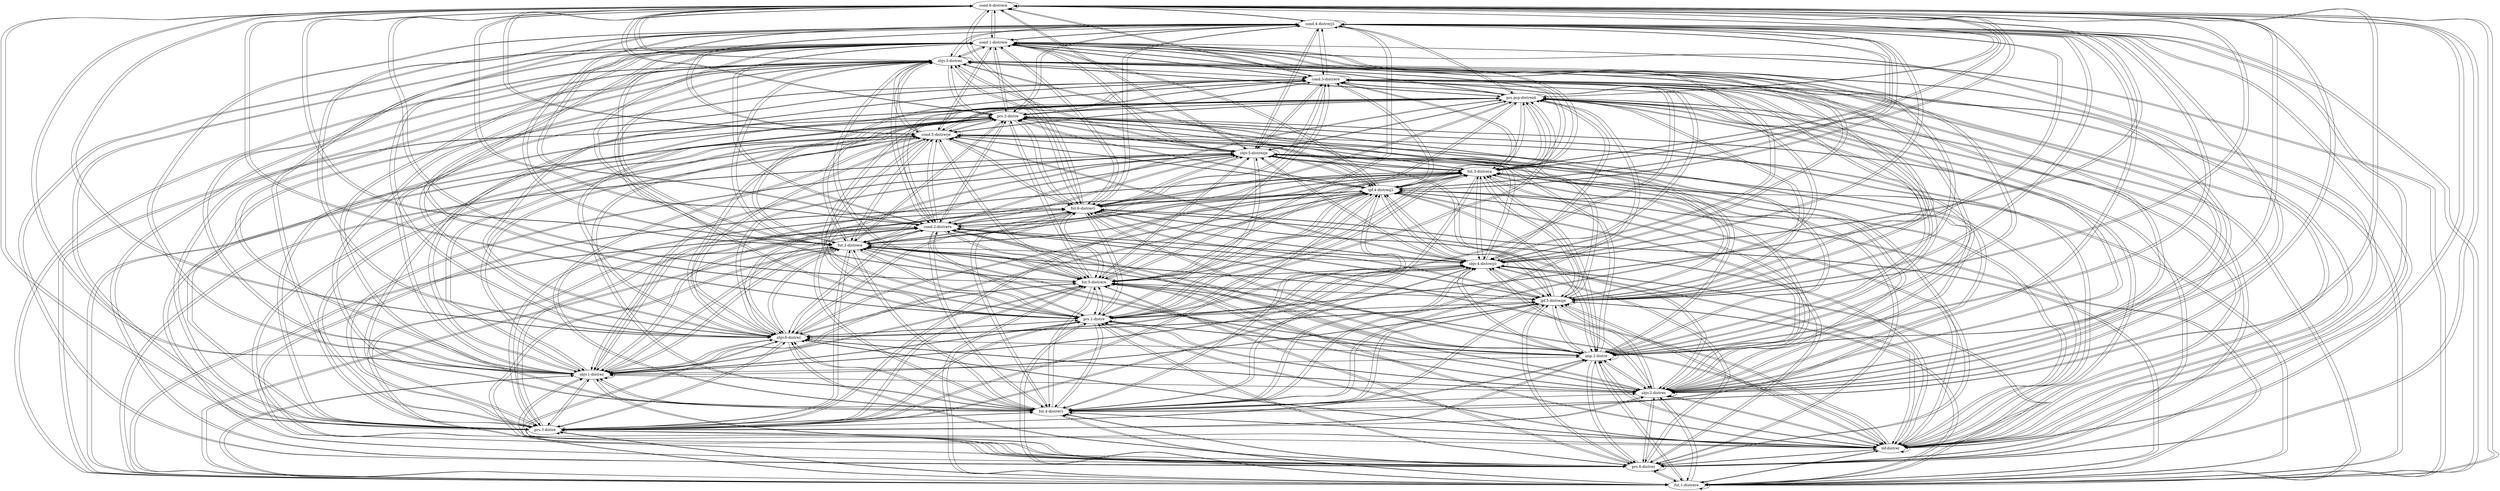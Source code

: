 digraph  {
	node [label="\N"];
	"cond.6-distrErE"	 [cell="cond.6",
		label="cond.6-distrere",
		tense=cond,
		weight=1.0];
	"cond.6-distrErE" -> "cond.6-distrErE"	 [weight=1.0];
	"cond.4-distrErjô"	 [cell="cond.4",
		label="cond.4-distrerjɔ̃",
		tense=cond,
		weight=1.0];
	"cond.6-distrErE" -> "cond.4-distrErjô"	 [weight=1.0];
	"fut.1-distrErE"	 [cell="fut.1",
		label="fut.1-distrere",
		tense=fut,
		weight=1.0];
	"cond.6-distrErE" -> "fut.1-distrErE"	 [weight=1.0];
	"prs.6-distrEz"	 [cell="prs.6",
		label="prs.6-distrez",
		tense=prs,
		weight=1.0];
	"cond.6-distrErE" -> "prs.6-distrEz"	 [weight=0.33];
	"inf-distrEr"	 [cell=inf,
		label="inf-distrer",
		tense=inf,
		weight=1.0];
	"cond.6-distrErE" -> "inf-distrEr"	 [weight=0.67];
	"prs.3-distrE"	 [cell="prs.3",
		label="prs.3-distre",
		tense=prs,
		weight=1.0];
	"cond.6-distrErE" -> "prs.3-distrE"	 [weight=1.0];
	"fut.4-distrErô"	 [cell="fut.4",
		label="fut.4-distrerɔ̃",
		tense=fut,
		weight=1.0];
	"cond.6-distrErE" -> "fut.4-distrErô"	 [weight=1.0];
	"sbjv.2-distrEz"	 [cell="sbjv.2",
		label="sbjv.2-distrez",
		tense=sbjv,
		weight=1.0];
	"cond.6-distrErE" -> "sbjv.2-distrEz"	 [weight=0.33];
	"sbjv.1-distrEz"	 [cell="sbjv.1",
		label="sbjv.1-distrez",
		tense=sbjv,
		weight=1.0];
	"cond.6-distrErE" -> "sbjv.1-distrEz"	 [weight=0.33];
	"imp.2-distrE"	 [cell="imp.2",
		label="imp.2-distre",
		tense=imp,
		weight=1.0];
	"cond.6-distrErE" -> "imp.2-distrE"	 [weight=1.0];
	"sbjv.6-distrEz"	 [cell="sbjv.6",
		label="sbjv.6-distrez",
		tense=sbjv,
		weight=1.0];
	"cond.6-distrErE" -> "sbjv.6-distrEz"	 [weight=0.33];
	"prs.1-distrE"	 [cell="prs.1",
		label="prs.1-distre",
		tense=prs,
		weight=1.0];
	"cond.6-distrErE" -> "prs.1-distrE"	 [weight=1.0];
	"ipf.5-distrEzjE"	 [cell="ipf.5",
		label="ipf.5-distrezje",
		tense=ipf,
		weight=1.0];
	"cond.6-distrErE" -> "ipf.5-distrEzjE"	 [weight=0.05];
	"fut.5-distrErE"	 [cell="fut.5",
		label="fut.5-distrere",
		tense=fut,
		weight=1.0];
	"cond.6-distrErE" -> "fut.5-distrErE"	 [weight=1.0];
	"sbjv.4-distrEzjô"	 [cell="sbjv.4",
		label="sbjv.4-distrezjɔ̃",
		tense=sbjv,
		weight=1.0];
	"cond.6-distrErE" -> "sbjv.4-distrEzjô"	 [weight=0.2];
	"fut.2-distrEra"	 [cell="fut.2",
		label="fut.2-distrera",
		tense=fut,
		weight=1.0];
	"cond.6-distrErE" -> "fut.2-distrEra"	 [weight=1.0];
	"cond.2-distrErE"	 [cell="cond.2",
		label="cond.2-distrere",
		tense=cond,
		weight=1.0];
	"cond.6-distrErE" -> "cond.2-distrErE"	 [weight=1.0];
	"fut.6-distrErô"	 [cell="fut.6",
		label="fut.6-distrerɔ̃",
		tense=fut,
		weight=1.0];
	"cond.6-distrErE" -> "fut.6-distrErô"	 [weight=1.0];
	"ipf.4-distrEzjô"	 [cell="ipf.4",
		label="ipf.4-distrezjɔ̃",
		tense=ipf,
		weight=1.0];
	"cond.6-distrErE" -> "ipf.4-distrEzjô"	 [weight=0.05];
	"fut.3-distrEra"	 [cell="fut.3",
		label="fut.3-distrera",
		tense=fut,
		weight=1.0];
	"cond.6-distrErE" -> "fut.3-distrEra"	 [weight=1.0];
	"sbjv.5-distrEzjE"	 [cell="sbjv.5",
		label="sbjv.5-distrezje",
		tense=sbjv,
		weight=1.0];
	"cond.6-distrErE" -> "sbjv.5-distrEzjE"	 [weight=0.2];
	"cond.5-distrErjE"	 [cell="cond.5",
		label="cond.5-distrerje",
		tense=cond,
		weight=1.0];
	"cond.6-distrErE" -> "cond.5-distrErjE"	 [weight=1.0];
	"prs.2-distrE"	 [cell="prs.2",
		label="prs.2-distre",
		tense=prs,
		weight=1.0];
	"cond.6-distrErE" -> "prs.2-distrE"	 [weight=1.0];
	"prs.pcp-distrEzâ"	 [cell="prs.pcp",
		label="prs.pcp-distrezɑ̃",
		tense="prs.pcp",
		weight=1.0];
	"cond.6-distrErE" -> "prs.pcp-distrEzâ"	 [weight=0.18];
	"cond.3-distrErE"	 [cell="cond.3",
		label="cond.3-distrere",
		tense=cond,
		weight=1.0];
	"cond.6-distrErE" -> "cond.3-distrErE"	 [weight=1.0];
	"sbjv.3-distrEz"	 [cell="sbjv.3",
		label="sbjv.3-distrez",
		tense=sbjv,
		weight=1.0];
	"cond.6-distrErE" -> "sbjv.3-distrEz"	 [weight=0.33];
	"cond.1-distrErE"	 [cell="cond.1",
		label="cond.1-distrere",
		tense=cond,
		weight=1.0];
	"cond.6-distrErE" -> "cond.1-distrErE"	 [weight=1.0];
	"cond.4-distrErjô" -> "cond.6-distrErE"	 [weight=1.0];
	"cond.4-distrErjô" -> "cond.4-distrErjô"	 [weight=1.0];
	"cond.4-distrErjô" -> "fut.1-distrErE"	 [weight=1.0];
	"cond.4-distrErjô" -> "prs.6-distrEz"	 [weight=0.33];
	"cond.4-distrErjô" -> "inf-distrEr"	 [weight=0.67];
	"cond.4-distrErjô" -> "prs.3-distrE"	 [weight=1.0];
	"cond.4-distrErjô" -> "fut.4-distrErô"	 [weight=1.0];
	"cond.4-distrErjô" -> "sbjv.2-distrEz"	 [weight=0.33];
	"cond.4-distrErjô" -> "sbjv.1-distrEz"	 [weight=0.33];
	"cond.4-distrErjô" -> "imp.2-distrE"	 [weight=1.0];
	"cond.4-distrErjô" -> "sbjv.6-distrEz"	 [weight=0.33];
	"cond.4-distrErjô" -> "prs.1-distrE"	 [weight=1.0];
	"cond.4-distrErjô" -> "ipf.5-distrEzjE"	 [weight=0.05];
	"cond.4-distrErjô" -> "fut.5-distrErE"	 [weight=1.0];
	"cond.4-distrErjô" -> "sbjv.4-distrEzjô"	 [weight=0.2];
	"cond.4-distrErjô" -> "fut.2-distrEra"	 [weight=1.0];
	"cond.4-distrErjô" -> "cond.2-distrErE"	 [weight=1.0];
	"cond.4-distrErjô" -> "fut.6-distrErô"	 [weight=1.0];
	"cond.4-distrErjô" -> "ipf.4-distrEzjô"	 [weight=0.05];
	"cond.4-distrErjô" -> "fut.3-distrEra"	 [weight=1.0];
	"cond.4-distrErjô" -> "sbjv.5-distrEzjE"	 [weight=0.2];
	"cond.4-distrErjô" -> "cond.5-distrErjE"	 [weight=1.0];
	"cond.4-distrErjô" -> "prs.2-distrE"	 [weight=1.0];
	"cond.4-distrErjô" -> "prs.pcp-distrEzâ"	 [weight=0.18];
	"cond.4-distrErjô" -> "cond.3-distrErE"	 [weight=1.0];
	"cond.4-distrErjô" -> "sbjv.3-distrEz"	 [weight=0.33];
	"cond.4-distrErjô" -> "cond.1-distrErE"	 [weight=1.0];
	"fut.1-distrErE" -> "cond.6-distrErE"	 [weight=1.0];
	"fut.1-distrErE" -> "cond.4-distrErjô"	 [weight=1.0];
	"fut.1-distrErE" -> "fut.1-distrErE"	 [weight=1.0];
	"fut.1-distrErE" -> "prs.6-distrEz"	 [weight=0.33];
	"fut.1-distrErE" -> "inf-distrEr"	 [weight=0.67];
	"fut.1-distrErE" -> "prs.3-distrE"	 [weight=1.0];
	"fut.1-distrErE" -> "fut.4-distrErô"	 [weight=1.0];
	"fut.1-distrErE" -> "sbjv.2-distrEz"	 [weight=0.33];
	"fut.1-distrErE" -> "sbjv.1-distrEz"	 [weight=0.33];
	"fut.1-distrErE" -> "imp.2-distrE"	 [weight=1.0];
	"fut.1-distrErE" -> "sbjv.6-distrEz"	 [weight=0.33];
	"fut.1-distrErE" -> "prs.1-distrE"	 [weight=1.0];
	"fut.1-distrErE" -> "ipf.5-distrEzjE"	 [weight=0.05];
	"fut.1-distrErE" -> "fut.5-distrErE"	 [weight=1.0];
	"fut.1-distrErE" -> "sbjv.4-distrEzjô"	 [weight=0.17];
	"fut.1-distrErE" -> "fut.2-distrEra"	 [weight=1.0];
	"fut.1-distrErE" -> "cond.2-distrErE"	 [weight=1.0];
	"fut.1-distrErE" -> "fut.6-distrErô"	 [weight=1.0];
	"fut.1-distrErE" -> "ipf.4-distrEzjô"	 [weight=0.05];
	"fut.1-distrErE" -> "fut.3-distrEra"	 [weight=1.0];
	"fut.1-distrErE" -> "sbjv.5-distrEzjE"	 [weight=0.17];
	"fut.1-distrErE" -> "cond.5-distrErjE"	 [weight=1.0];
	"fut.1-distrErE" -> "prs.2-distrE"	 [weight=1.0];
	"fut.1-distrErE" -> "prs.pcp-distrEzâ"	 [weight=0.18];
	"fut.1-distrErE" -> "cond.3-distrErE"	 [weight=1.0];
	"fut.1-distrErE" -> "sbjv.3-distrEz"	 [weight=0.33];
	"fut.1-distrErE" -> "cond.1-distrErE"	 [weight=1.0];
	"prs.6-distrEz" -> "cond.6-distrErE"	 [weight=0.16];
	"prs.6-distrEz" -> "cond.4-distrErjô"	 [weight=0.16];
	"prs.6-distrEz" -> "fut.1-distrErE"	 [weight=0.16];
	"prs.6-distrEz" -> "prs.6-distrEz"	 [weight=1.0];
	"prs.6-distrEz" -> "inf-distrEr"	 [weight=0.16];
	"prs.6-distrEz" -> "prs.3-distrE"	 [weight=0.1];
	"prs.6-distrEz" -> "fut.4-distrErô"	 [weight=0.16];
	"prs.6-distrEz" -> "sbjv.2-distrEz"	 [weight=1.0];
	"prs.6-distrEz" -> "sbjv.1-distrEz"	 [weight=1.0];
	"prs.6-distrEz" -> "imp.2-distrE"	 [weight=0.1];
	"prs.6-distrEz" -> "sbjv.6-distrEz"	 [weight=1.0];
	"prs.6-distrEz" -> "prs.1-distrE"	 [weight=0.1];
	"prs.6-distrEz" -> "ipf.5-distrEzjE"	 [weight=1.0];
	"prs.6-distrEz" -> "fut.5-distrErE"	 [weight=0.16];
	"prs.6-distrEz" -> "sbjv.4-distrEzjô"	 [weight=1.0];
	"prs.6-distrEz" -> "fut.2-distrEra"	 [weight=0.16];
	"prs.6-distrEz" -> "cond.2-distrErE"	 [weight=0.16];
	"prs.6-distrEz" -> "fut.6-distrErô"	 [weight=0.16];
	"prs.6-distrEz" -> "ipf.4-distrEzjô"	 [weight=1.0];
	"prs.6-distrEz" -> "fut.3-distrEra"	 [weight=0.16];
	"prs.6-distrEz" -> "sbjv.5-distrEzjE"	 [weight=1.0];
	"prs.6-distrEz" -> "cond.5-distrErjE"	 [weight=0.16];
	"prs.6-distrEz" -> "prs.2-distrE"	 [weight=0.1];
	"prs.6-distrEz" -> "prs.pcp-distrEzâ"	 [weight=1.0];
	"prs.6-distrEz" -> "cond.3-distrErE"	 [weight=0.16];
	"prs.6-distrEz" -> "sbjv.3-distrEz"	 [weight=1.0];
	"prs.6-distrEz" -> "cond.1-distrErE"	 [weight=0.16];
	"inf-distrEr" -> "cond.6-distrErE"	 [weight=1.0];
	"inf-distrEr" -> "cond.4-distrErjô"	 [weight=1.0];
	"inf-distrEr" -> "fut.1-distrErE"	 [weight=1.0];
	"inf-distrEr" -> "prs.6-distrEz"	 [weight=1.0];
	"inf-distrEr" -> "inf-distrEr"	 [weight=1.0];
	"inf-distrEr" -> "prs.3-distrE"	 [weight=1.0];
	"inf-distrEr" -> "fut.4-distrErô"	 [weight=1.0];
	"inf-distrEr" -> "sbjv.2-distrEz"	 [weight=1.0];
	"inf-distrEr" -> "sbjv.1-distrEz"	 [weight=1.0];
	"inf-distrEr" -> "imp.2-distrE"	 [weight=1.0];
	"inf-distrEr" -> "sbjv.6-distrEz"	 [weight=1.0];
	"inf-distrEr" -> "prs.1-distrE"	 [weight=1.0];
	"inf-distrEr" -> "ipf.5-distrEzjE"	 [weight=1.0];
	"inf-distrEr" -> "fut.5-distrErE"	 [weight=1.0];
	"inf-distrEr" -> "sbjv.4-distrEzjô"	 [weight=1.0];
	"inf-distrEr" -> "fut.2-distrEra"	 [weight=1.0];
	"inf-distrEr" -> "cond.2-distrErE"	 [weight=1.0];
	"inf-distrEr" -> "fut.6-distrErô"	 [weight=1.0];
	"inf-distrEr" -> "ipf.4-distrEzjô"	 [weight=1.0];
	"inf-distrEr" -> "fut.3-distrEra"	 [weight=1.0];
	"inf-distrEr" -> "sbjv.5-distrEzjE"	 [weight=1.0];
	"inf-distrEr" -> "cond.5-distrErjE"	 [weight=1.0];
	"inf-distrEr" -> "prs.2-distrE"	 [weight=1.0];
	"inf-distrEr" -> "prs.pcp-distrEzâ"	 [weight=1.0];
	"inf-distrEr" -> "cond.3-distrErE"	 [weight=1.0];
	"inf-distrEr" -> "sbjv.3-distrEz"	 [weight=1.0];
	"inf-distrEr" -> "cond.1-distrErE"	 [weight=1.0];
	"prs.3-distrE" -> "cond.6-distrErE"	 [weight=0.28];
	"prs.3-distrE" -> "cond.4-distrErjô"	 [weight=0.28];
	"prs.3-distrE" -> "fut.1-distrErE"	 [weight=0.28];
	"prs.3-distrE" -> "prs.6-distrEz"	 [weight=0.0];
	"prs.3-distrE" -> "inf-distrEr"	 [weight=0.15];
	"prs.3-distrE" -> "prs.3-distrE"	 [weight=1.0];
	"prs.3-distrE" -> "fut.4-distrErô"	 [weight=0.28];
	"prs.3-distrE" -> "sbjv.2-distrEz"	 [weight=0.0];
	"prs.3-distrE" -> "sbjv.1-distrEz"	 [weight=0.0];
	"prs.3-distrE" -> "imp.2-distrE"	 [weight=1.0];
	"prs.3-distrE" -> "sbjv.6-distrEz"	 [weight=0.0];
	"prs.3-distrE" -> "prs.1-distrE"	 [weight=1.0];
	"prs.3-distrE" -> "ipf.5-distrEzjE"	 [weight=0.11];
	"prs.3-distrE" -> "fut.5-distrErE"	 [weight=0.28];
	"prs.3-distrE" -> "sbjv.4-distrEzjô"	 [weight=0.0];
	"prs.3-distrE" -> "fut.2-distrEra"	 [weight=0.28];
	"prs.3-distrE" -> "cond.2-distrErE"	 [weight=0.28];
	"prs.3-distrE" -> "fut.6-distrErô"	 [weight=0.28];
	"prs.3-distrE" -> "ipf.4-distrEzjô"	 [weight=0.11];
	"prs.3-distrE" -> "fut.3-distrEra"	 [weight=0.28];
	"prs.3-distrE" -> "sbjv.5-distrEzjE"	 [weight=0.0];
	"prs.3-distrE" -> "cond.5-distrErjE"	 [weight=0.28];
	"prs.3-distrE" -> "prs.2-distrE"	 [weight=1.0];
	"prs.3-distrE" -> "prs.pcp-distrEzâ"	 [weight=0.0];
	"prs.3-distrE" -> "cond.3-distrErE"	 [weight=0.28];
	"prs.3-distrE" -> "sbjv.3-distrEz"	 [weight=0.0];
	"prs.3-distrE" -> "cond.1-distrErE"	 [weight=0.28];
	"fut.4-distrErô" -> "cond.6-distrErE"	 [weight=1.0];
	"fut.4-distrErô" -> "cond.4-distrErjô"	 [weight=1.0];
	"fut.4-distrErô" -> "fut.1-distrErE"	 [weight=1.0];
	"fut.4-distrErô" -> "prs.6-distrEz"	 [weight=0.33];
	"fut.4-distrErô" -> "inf-distrEr"	 [weight=0.67];
	"fut.4-distrErô" -> "prs.3-distrE"	 [weight=1.0];
	"fut.4-distrErô" -> "fut.4-distrErô"	 [weight=1.0];
	"fut.4-distrErô" -> "sbjv.2-distrEz"	 [weight=0.33];
	"fut.4-distrErô" -> "sbjv.1-distrEz"	 [weight=0.33];
	"fut.4-distrErô" -> "imp.2-distrE"	 [weight=1.0];
	"fut.4-distrErô" -> "sbjv.6-distrEz"	 [weight=0.33];
	"fut.4-distrErô" -> "prs.1-distrE"	 [weight=1.0];
	"fut.4-distrErô" -> "ipf.5-distrEzjE"	 [weight=0.05];
	"fut.4-distrErô" -> "fut.5-distrErE"	 [weight=1.0];
	"fut.4-distrErô" -> "sbjv.4-distrEzjô"	 [weight=0.17];
	"fut.4-distrErô" -> "fut.2-distrEra"	 [weight=1.0];
	"fut.4-distrErô" -> "cond.2-distrErE"	 [weight=1.0];
	"fut.4-distrErô" -> "fut.6-distrErô"	 [weight=1.0];
	"fut.4-distrErô" -> "ipf.4-distrEzjô"	 [weight=0.05];
	"fut.4-distrErô" -> "fut.3-distrEra"	 [weight=1.0];
	"fut.4-distrErô" -> "sbjv.5-distrEzjE"	 [weight=0.17];
	"fut.4-distrErô" -> "cond.5-distrErjE"	 [weight=1.0];
	"fut.4-distrErô" -> "prs.2-distrE"	 [weight=1.0];
	"fut.4-distrErô" -> "prs.pcp-distrEzâ"	 [weight=0.18];
	"fut.4-distrErô" -> "cond.3-distrErE"	 [weight=1.0];
	"fut.4-distrErô" -> "sbjv.3-distrEz"	 [weight=0.33];
	"fut.4-distrErô" -> "cond.1-distrErE"	 [weight=1.0];
	"sbjv.2-distrEz" -> "cond.6-distrErE"	 [weight=0.16];
	"sbjv.2-distrEz" -> "cond.4-distrErjô"	 [weight=0.16];
	"sbjv.2-distrEz" -> "fut.1-distrErE"	 [weight=0.16];
	"sbjv.2-distrEz" -> "prs.6-distrEz"	 [weight=1.0];
	"sbjv.2-distrEz" -> "inf-distrEr"	 [weight=0.16];
	"sbjv.2-distrEz" -> "prs.3-distrE"	 [weight=0.1];
	"sbjv.2-distrEz" -> "fut.4-distrErô"	 [weight=0.16];
	"sbjv.2-distrEz" -> "sbjv.2-distrEz"	 [weight=1.0];
	"sbjv.2-distrEz" -> "sbjv.1-distrEz"	 [weight=1.0];
	"sbjv.2-distrEz" -> "imp.2-distrE"	 [weight=0.1];
	"sbjv.2-distrEz" -> "sbjv.6-distrEz"	 [weight=1.0];
	"sbjv.2-distrEz" -> "prs.1-distrE"	 [weight=0.1];
	"sbjv.2-distrEz" -> "ipf.5-distrEzjE"	 [weight=1.0];
	"sbjv.2-distrEz" -> "fut.5-distrErE"	 [weight=0.16];
	"sbjv.2-distrEz" -> "sbjv.4-distrEzjô"	 [weight=1.0];
	"sbjv.2-distrEz" -> "fut.2-distrEra"	 [weight=0.16];
	"sbjv.2-distrEz" -> "cond.2-distrErE"	 [weight=0.16];
	"sbjv.2-distrEz" -> "fut.6-distrErô"	 [weight=0.16];
	"sbjv.2-distrEz" -> "ipf.4-distrEzjô"	 [weight=1.0];
	"sbjv.2-distrEz" -> "fut.3-distrEra"	 [weight=0.16];
	"sbjv.2-distrEz" -> "sbjv.5-distrEzjE"	 [weight=1.0];
	"sbjv.2-distrEz" -> "cond.5-distrErjE"	 [weight=0.16];
	"sbjv.2-distrEz" -> "prs.2-distrE"	 [weight=0.1];
	"sbjv.2-distrEz" -> "prs.pcp-distrEzâ"	 [weight=1.0];
	"sbjv.2-distrEz" -> "cond.3-distrErE"	 [weight=0.16];
	"sbjv.2-distrEz" -> "sbjv.3-distrEz"	 [weight=1.0];
	"sbjv.2-distrEz" -> "cond.1-distrErE"	 [weight=0.16];
	"sbjv.1-distrEz" -> "cond.6-distrErE"	 [weight=0.16];
	"sbjv.1-distrEz" -> "cond.4-distrErjô"	 [weight=0.16];
	"sbjv.1-distrEz" -> "fut.1-distrErE"	 [weight=0.16];
	"sbjv.1-distrEz" -> "prs.6-distrEz"	 [weight=1.0];
	"sbjv.1-distrEz" -> "inf-distrEr"	 [weight=0.16];
	"sbjv.1-distrEz" -> "prs.3-distrE"	 [weight=0.1];
	"sbjv.1-distrEz" -> "fut.4-distrErô"	 [weight=0.16];
	"sbjv.1-distrEz" -> "sbjv.2-distrEz"	 [weight=1.0];
	"sbjv.1-distrEz" -> "sbjv.1-distrEz"	 [weight=1.0];
	"sbjv.1-distrEz" -> "imp.2-distrE"	 [weight=0.1];
	"sbjv.1-distrEz" -> "sbjv.6-distrEz"	 [weight=1.0];
	"sbjv.1-distrEz" -> "prs.1-distrE"	 [weight=0.1];
	"sbjv.1-distrEz" -> "ipf.5-distrEzjE"	 [weight=1.0];
	"sbjv.1-distrEz" -> "fut.5-distrErE"	 [weight=0.16];
	"sbjv.1-distrEz" -> "sbjv.4-distrEzjô"	 [weight=1.0];
	"sbjv.1-distrEz" -> "fut.2-distrEra"	 [weight=0.16];
	"sbjv.1-distrEz" -> "cond.2-distrErE"	 [weight=0.16];
	"sbjv.1-distrEz" -> "fut.6-distrErô"	 [weight=0.16];
	"sbjv.1-distrEz" -> "ipf.4-distrEzjô"	 [weight=1.0];
	"sbjv.1-distrEz" -> "fut.3-distrEra"	 [weight=0.16];
	"sbjv.1-distrEz" -> "sbjv.5-distrEzjE"	 [weight=1.0];
	"sbjv.1-distrEz" -> "cond.5-distrErjE"	 [weight=0.16];
	"sbjv.1-distrEz" -> "prs.2-distrE"	 [weight=0.1];
	"sbjv.1-distrEz" -> "prs.pcp-distrEzâ"	 [weight=1.0];
	"sbjv.1-distrEz" -> "cond.3-distrErE"	 [weight=0.16];
	"sbjv.1-distrEz" -> "sbjv.3-distrEz"	 [weight=1.0];
	"sbjv.1-distrEz" -> "cond.1-distrErE"	 [weight=0.16];
	"imp.2-distrE" -> "cond.6-distrErE"	 [weight=0.28];
	"imp.2-distrE" -> "cond.4-distrErjô"	 [weight=0.28];
	"imp.2-distrE" -> "fut.1-distrErE"	 [weight=0.28];
	"imp.2-distrE" -> "prs.6-distrEz"	 [weight=0.0];
	"imp.2-distrE" -> "inf-distrEr"	 [weight=0.15];
	"imp.2-distrE" -> "prs.3-distrE"	 [weight=1.0];
	"imp.2-distrE" -> "fut.4-distrErô"	 [weight=0.28];
	"imp.2-distrE" -> "sbjv.2-distrEz"	 [weight=0.0];
	"imp.2-distrE" -> "sbjv.1-distrEz"	 [weight=0.0];
	"imp.2-distrE" -> "imp.2-distrE"	 [weight=1.0];
	"imp.2-distrE" -> "sbjv.6-distrEz"	 [weight=0.0];
	"imp.2-distrE" -> "prs.1-distrE"	 [weight=1.0];
	"imp.2-distrE" -> "ipf.5-distrEzjE"	 [weight=0.0];
	"imp.2-distrE" -> "fut.5-distrErE"	 [weight=0.28];
	"imp.2-distrE" -> "sbjv.4-distrEzjô"	 [weight=0.0];
	"imp.2-distrE" -> "fut.2-distrEra"	 [weight=0.28];
	"imp.2-distrE" -> "cond.2-distrErE"	 [weight=0.28];
	"imp.2-distrE" -> "fut.6-distrErô"	 [weight=0.28];
	"imp.2-distrE" -> "ipf.4-distrEzjô"	 [weight=0.0];
	"imp.2-distrE" -> "fut.3-distrEra"	 [weight=0.28];
	"imp.2-distrE" -> "sbjv.5-distrEzjE"	 [weight=0.0];
	"imp.2-distrE" -> "cond.5-distrErjE"	 [weight=0.28];
	"imp.2-distrE" -> "prs.2-distrE"	 [weight=1.0];
	"imp.2-distrE" -> "prs.pcp-distrEzâ"	 [weight=0.0];
	"imp.2-distrE" -> "cond.3-distrErE"	 [weight=0.28];
	"imp.2-distrE" -> "sbjv.3-distrEz"	 [weight=0.0];
	"imp.2-distrE" -> "cond.1-distrErE"	 [weight=0.28];
	"sbjv.6-distrEz" -> "cond.6-distrErE"	 [weight=0.16];
	"sbjv.6-distrEz" -> "cond.4-distrErjô"	 [weight=0.16];
	"sbjv.6-distrEz" -> "fut.1-distrErE"	 [weight=0.16];
	"sbjv.6-distrEz" -> "prs.6-distrEz"	 [weight=1.0];
	"sbjv.6-distrEz" -> "inf-distrEr"	 [weight=0.16];
	"sbjv.6-distrEz" -> "prs.3-distrE"	 [weight=0.1];
	"sbjv.6-distrEz" -> "fut.4-distrErô"	 [weight=0.16];
	"sbjv.6-distrEz" -> "sbjv.2-distrEz"	 [weight=1.0];
	"sbjv.6-distrEz" -> "sbjv.1-distrEz"	 [weight=1.0];
	"sbjv.6-distrEz" -> "imp.2-distrE"	 [weight=0.1];
	"sbjv.6-distrEz" -> "sbjv.6-distrEz"	 [weight=1.0];
	"sbjv.6-distrEz" -> "prs.1-distrE"	 [weight=0.1];
	"sbjv.6-distrEz" -> "ipf.5-distrEzjE"	 [weight=1.0];
	"sbjv.6-distrEz" -> "fut.5-distrErE"	 [weight=0.16];
	"sbjv.6-distrEz" -> "sbjv.4-distrEzjô"	 [weight=1.0];
	"sbjv.6-distrEz" -> "fut.2-distrEra"	 [weight=0.16];
	"sbjv.6-distrEz" -> "cond.2-distrErE"	 [weight=0.16];
	"sbjv.6-distrEz" -> "fut.6-distrErô"	 [weight=0.16];
	"sbjv.6-distrEz" -> "ipf.4-distrEzjô"	 [weight=1.0];
	"sbjv.6-distrEz" -> "fut.3-distrEra"	 [weight=0.16];
	"sbjv.6-distrEz" -> "sbjv.5-distrEzjE"	 [weight=1.0];
	"sbjv.6-distrEz" -> "cond.5-distrErjE"	 [weight=0.16];
	"sbjv.6-distrEz" -> "prs.2-distrE"	 [weight=0.1];
	"sbjv.6-distrEz" -> "prs.pcp-distrEzâ"	 [weight=1.0];
	"sbjv.6-distrEz" -> "cond.3-distrErE"	 [weight=0.16];
	"sbjv.6-distrEz" -> "sbjv.3-distrEz"	 [weight=1.0];
	"sbjv.6-distrEz" -> "cond.1-distrErE"	 [weight=0.16];
	"prs.1-distrE" -> "cond.6-distrErE"	 [weight=0.28];
	"prs.1-distrE" -> "cond.4-distrErjô"	 [weight=0.28];
	"prs.1-distrE" -> "fut.1-distrErE"	 [weight=0.28];
	"prs.1-distrE" -> "prs.6-distrEz"	 [weight=0.0];
	"prs.1-distrE" -> "inf-distrEr"	 [weight=0.15];
	"prs.1-distrE" -> "prs.3-distrE"	 [weight=1.0];
	"prs.1-distrE" -> "fut.4-distrErô"	 [weight=0.28];
	"prs.1-distrE" -> "sbjv.2-distrEz"	 [weight=0.0];
	"prs.1-distrE" -> "sbjv.1-distrEz"	 [weight=0.0];
	"prs.1-distrE" -> "imp.2-distrE"	 [weight=1.0];
	"prs.1-distrE" -> "sbjv.6-distrEz"	 [weight=0.0];
	"prs.1-distrE" -> "prs.1-distrE"	 [weight=1.0];
	"prs.1-distrE" -> "ipf.5-distrEzjE"	 [weight=0.0];
	"prs.1-distrE" -> "fut.5-distrErE"	 [weight=0.28];
	"prs.1-distrE" -> "sbjv.4-distrEzjô"	 [weight=0.0];
	"prs.1-distrE" -> "fut.2-distrEra"	 [weight=0.28];
	"prs.1-distrE" -> "cond.2-distrErE"	 [weight=0.28];
	"prs.1-distrE" -> "fut.6-distrErô"	 [weight=0.28];
	"prs.1-distrE" -> "ipf.4-distrEzjô"	 [weight=0.0];
	"prs.1-distrE" -> "fut.3-distrEra"	 [weight=0.28];
	"prs.1-distrE" -> "sbjv.5-distrEzjE"	 [weight=0.0];
	"prs.1-distrE" -> "cond.5-distrErjE"	 [weight=0.28];
	"prs.1-distrE" -> "prs.2-distrE"	 [weight=1.0];
	"prs.1-distrE" -> "prs.pcp-distrEzâ"	 [weight=0.0];
	"prs.1-distrE" -> "cond.3-distrErE"	 [weight=0.28];
	"prs.1-distrE" -> "sbjv.3-distrEz"	 [weight=0.0];
	"prs.1-distrE" -> "cond.1-distrErE"	 [weight=0.28];
	"ipf.5-distrEzjE" -> "cond.6-distrErE"	 [weight=0.12];
	"ipf.5-distrEzjE" -> "cond.4-distrErjô"	 [weight=0.17];
	"ipf.5-distrEzjE" -> "fut.1-distrErE"	 [weight=0.12];
	"ipf.5-distrEzjE" -> "prs.6-distrEz"	 [weight=0.95];
	"ipf.5-distrEzjE" -> "inf-distrEr"	 [weight=0.16];
	"ipf.5-distrEzjE" -> "prs.3-distrE"	 [weight=0.1];
	"ipf.5-distrEzjE" -> "fut.4-distrErô"	 [weight=0.12];
	"ipf.5-distrEzjE" -> "sbjv.2-distrEz"	 [weight=0.95];
	"ipf.5-distrEzjE" -> "sbjv.1-distrEz"	 [weight=0.95];
	"ipf.5-distrEzjE" -> "imp.2-distrE"	 [weight=0.1];
	"ipf.5-distrEzjE" -> "sbjv.6-distrEz"	 [weight=0.95];
	"ipf.5-distrEzjE" -> "prs.1-distrE"	 [weight=0.1];
	"ipf.5-distrEzjE" -> "ipf.5-distrEzjE"	 [weight=1.0];
	"ipf.5-distrEzjE" -> "fut.5-distrErE"	 [weight=0.12];
	"ipf.5-distrEzjE" -> "sbjv.4-distrEzjô"	 [weight=1.0];
	"ipf.5-distrEzjE" -> "fut.2-distrEra"	 [weight=0.12];
	"ipf.5-distrEzjE" -> "cond.2-distrErE"	 [weight=0.12];
	"ipf.5-distrEzjE" -> "fut.6-distrErô"	 [weight=0.12];
	"ipf.5-distrEzjE" -> "ipf.4-distrEzjô"	 [weight=1.0];
	"ipf.5-distrEzjE" -> "fut.3-distrEra"	 [weight=0.12];
	"ipf.5-distrEzjE" -> "sbjv.5-distrEzjE"	 [weight=1.0];
	"ipf.5-distrEzjE" -> "cond.5-distrErjE"	 [weight=0.17];
	"ipf.5-distrEzjE" -> "prs.2-distrE"	 [weight=0.1];
	"ipf.5-distrEzjE" -> "prs.pcp-distrEzâ"	 [weight=0.92];
	"ipf.5-distrEzjE" -> "cond.3-distrErE"	 [weight=0.12];
	"ipf.5-distrEzjE" -> "sbjv.3-distrEz"	 [weight=0.95];
	"ipf.5-distrEzjE" -> "cond.1-distrErE"	 [weight=0.12];
	"fut.5-distrErE" -> "cond.6-distrErE"	 [weight=1.0];
	"fut.5-distrErE" -> "cond.4-distrErjô"	 [weight=1.0];
	"fut.5-distrErE" -> "fut.1-distrErE"	 [weight=1.0];
	"fut.5-distrErE" -> "prs.6-distrEz"	 [weight=0.33];
	"fut.5-distrErE" -> "inf-distrEr"	 [weight=0.67];
	"fut.5-distrErE" -> "prs.3-distrE"	 [weight=1.0];
	"fut.5-distrErE" -> "fut.4-distrErô"	 [weight=1.0];
	"fut.5-distrErE" -> "sbjv.2-distrEz"	 [weight=0.33];
	"fut.5-distrErE" -> "sbjv.1-distrEz"	 [weight=0.33];
	"fut.5-distrErE" -> "imp.2-distrE"	 [weight=1.0];
	"fut.5-distrErE" -> "sbjv.6-distrEz"	 [weight=0.33];
	"fut.5-distrErE" -> "prs.1-distrE"	 [weight=1.0];
	"fut.5-distrErE" -> "ipf.5-distrEzjE"	 [weight=0.05];
	"fut.5-distrErE" -> "fut.5-distrErE"	 [weight=1.0];
	"fut.5-distrErE" -> "sbjv.4-distrEzjô"	 [weight=0.17];
	"fut.5-distrErE" -> "fut.2-distrEra"	 [weight=1.0];
	"fut.5-distrErE" -> "cond.2-distrErE"	 [weight=1.0];
	"fut.5-distrErE" -> "fut.6-distrErô"	 [weight=1.0];
	"fut.5-distrErE" -> "ipf.4-distrEzjô"	 [weight=0.05];
	"fut.5-distrErE" -> "fut.3-distrEra"	 [weight=1.0];
	"fut.5-distrErE" -> "sbjv.5-distrEzjE"	 [weight=0.17];
	"fut.5-distrErE" -> "cond.5-distrErjE"	 [weight=1.0];
	"fut.5-distrErE" -> "prs.2-distrE"	 [weight=1.0];
	"fut.5-distrErE" -> "prs.pcp-distrEzâ"	 [weight=0.18];
	"fut.5-distrErE" -> "cond.3-distrErE"	 [weight=1.0];
	"fut.5-distrErE" -> "sbjv.3-distrEz"	 [weight=0.33];
	"fut.5-distrErE" -> "cond.1-distrErE"	 [weight=1.0];
	"sbjv.4-distrEzjô" -> "cond.6-distrErE"	 [weight=0.11];
	"sbjv.4-distrEzjô" -> "cond.4-distrErjô"	 [weight=0.16];
	"sbjv.4-distrEzjô" -> "fut.1-distrErE"	 [weight=0.11];
	"sbjv.4-distrEzjô" -> "prs.6-distrEz"	 [weight=0.95];
	"sbjv.4-distrEzjô" -> "inf-distrEr"	 [weight=0.2];
	"sbjv.4-distrEzjô" -> "prs.3-distrE"	 [weight=0.1];
	"sbjv.4-distrEzjô" -> "fut.4-distrErô"	 [weight=0.11];
	"sbjv.4-distrEzjô" -> "sbjv.2-distrEz"	 [weight=0.95];
	"sbjv.4-distrEzjô" -> "sbjv.1-distrEz"	 [weight=0.95];
	"sbjv.4-distrEzjô" -> "imp.2-distrE"	 [weight=0.1];
	"sbjv.4-distrEzjô" -> "sbjv.6-distrEz"	 [weight=0.95];
	"sbjv.4-distrEzjô" -> "prs.1-distrE"	 [weight=0.1];
	"sbjv.4-distrEzjô" -> "ipf.5-distrEzjE"	 [weight=1.0];
	"sbjv.4-distrEzjô" -> "fut.5-distrErE"	 [weight=0.11];
	"sbjv.4-distrEzjô" -> "sbjv.4-distrEzjô"	 [weight=1.0];
	"sbjv.4-distrEzjô" -> "fut.2-distrEra"	 [weight=0.11];
	"sbjv.4-distrEzjô" -> "cond.2-distrErE"	 [weight=0.11];
	"sbjv.4-distrEzjô" -> "fut.6-distrErô"	 [weight=0.11];
	"sbjv.4-distrEzjô" -> "ipf.4-distrEzjô"	 [weight=1.0];
	"sbjv.4-distrEzjô" -> "fut.3-distrEra"	 [weight=0.11];
	"sbjv.4-distrEzjô" -> "sbjv.5-distrEzjE"	 [weight=1.0];
	"sbjv.4-distrEzjô" -> "cond.5-distrErjE"	 [weight=0.16];
	"sbjv.4-distrEzjô" -> "prs.2-distrE"	 [weight=0.1];
	"sbjv.4-distrEzjô" -> "prs.pcp-distrEzâ"	 [weight=0.92];
	"sbjv.4-distrEzjô" -> "cond.3-distrErE"	 [weight=0.11];
	"sbjv.4-distrEzjô" -> "sbjv.3-distrEz"	 [weight=0.95];
	"sbjv.4-distrEzjô" -> "cond.1-distrErE"	 [weight=0.11];
	"fut.2-distrEra" -> "cond.6-distrErE"	 [weight=1.0];
	"fut.2-distrEra" -> "cond.4-distrErjô"	 [weight=1.0];
	"fut.2-distrEra" -> "fut.1-distrErE"	 [weight=1.0];
	"fut.2-distrEra" -> "prs.6-distrEz"	 [weight=0.33];
	"fut.2-distrEra" -> "inf-distrEr"	 [weight=0.67];
	"fut.2-distrEra" -> "prs.3-distrE"	 [weight=1.0];
	"fut.2-distrEra" -> "fut.4-distrErô"	 [weight=1.0];
	"fut.2-distrEra" -> "sbjv.2-distrEz"	 [weight=0.33];
	"fut.2-distrEra" -> "sbjv.1-distrEz"	 [weight=0.33];
	"fut.2-distrEra" -> "imp.2-distrE"	 [weight=1.0];
	"fut.2-distrEra" -> "sbjv.6-distrEz"	 [weight=0.33];
	"fut.2-distrEra" -> "prs.1-distrE"	 [weight=1.0];
	"fut.2-distrEra" -> "ipf.5-distrEzjE"	 [weight=0.05];
	"fut.2-distrEra" -> "fut.5-distrErE"	 [weight=1.0];
	"fut.2-distrEra" -> "sbjv.4-distrEzjô"	 [weight=0.17];
	"fut.2-distrEra" -> "fut.2-distrEra"	 [weight=1.0];
	"fut.2-distrEra" -> "cond.2-distrErE"	 [weight=1.0];
	"fut.2-distrEra" -> "fut.6-distrErô"	 [weight=1.0];
	"fut.2-distrEra" -> "ipf.4-distrEzjô"	 [weight=0.05];
	"fut.2-distrEra" -> "fut.3-distrEra"	 [weight=1.0];
	"fut.2-distrEra" -> "sbjv.5-distrEzjE"	 [weight=0.17];
	"fut.2-distrEra" -> "cond.5-distrErjE"	 [weight=1.0];
	"fut.2-distrEra" -> "prs.2-distrE"	 [weight=1.0];
	"fut.2-distrEra" -> "prs.pcp-distrEzâ"	 [weight=0.18];
	"fut.2-distrEra" -> "cond.3-distrErE"	 [weight=1.0];
	"fut.2-distrEra" -> "sbjv.3-distrEz"	 [weight=0.33];
	"fut.2-distrEra" -> "cond.1-distrErE"	 [weight=1.0];
	"cond.2-distrErE" -> "cond.6-distrErE"	 [weight=1.0];
	"cond.2-distrErE" -> "cond.4-distrErjô"	 [weight=1.0];
	"cond.2-distrErE" -> "fut.1-distrErE"	 [weight=1.0];
	"cond.2-distrErE" -> "prs.6-distrEz"	 [weight=0.33];
	"cond.2-distrErE" -> "inf-distrEr"	 [weight=0.67];
	"cond.2-distrErE" -> "prs.3-distrE"	 [weight=1.0];
	"cond.2-distrErE" -> "fut.4-distrErô"	 [weight=1.0];
	"cond.2-distrErE" -> "sbjv.2-distrEz"	 [weight=0.33];
	"cond.2-distrErE" -> "sbjv.1-distrEz"	 [weight=0.33];
	"cond.2-distrErE" -> "imp.2-distrE"	 [weight=1.0];
	"cond.2-distrErE" -> "sbjv.6-distrEz"	 [weight=0.33];
	"cond.2-distrErE" -> "prs.1-distrE"	 [weight=1.0];
	"cond.2-distrErE" -> "ipf.5-distrEzjE"	 [weight=0.05];
	"cond.2-distrErE" -> "fut.5-distrErE"	 [weight=1.0];
	"cond.2-distrErE" -> "sbjv.4-distrEzjô"	 [weight=0.2];
	"cond.2-distrErE" -> "fut.2-distrEra"	 [weight=1.0];
	"cond.2-distrErE" -> "cond.2-distrErE"	 [weight=1.0];
	"cond.2-distrErE" -> "fut.6-distrErô"	 [weight=1.0];
	"cond.2-distrErE" -> "ipf.4-distrEzjô"	 [weight=0.05];
	"cond.2-distrErE" -> "fut.3-distrEra"	 [weight=1.0];
	"cond.2-distrErE" -> "sbjv.5-distrEzjE"	 [weight=0.2];
	"cond.2-distrErE" -> "cond.5-distrErjE"	 [weight=1.0];
	"cond.2-distrErE" -> "prs.2-distrE"	 [weight=1.0];
	"cond.2-distrErE" -> "prs.pcp-distrEzâ"	 [weight=0.18];
	"cond.2-distrErE" -> "cond.3-distrErE"	 [weight=1.0];
	"cond.2-distrErE" -> "sbjv.3-distrEz"	 [weight=0.33];
	"cond.2-distrErE" -> "cond.1-distrErE"	 [weight=1.0];
	"fut.6-distrErô" -> "cond.6-distrErE"	 [weight=1.0];
	"fut.6-distrErô" -> "cond.4-distrErjô"	 [weight=1.0];
	"fut.6-distrErô" -> "fut.1-distrErE"	 [weight=1.0];
	"fut.6-distrErô" -> "prs.6-distrEz"	 [weight=0.33];
	"fut.6-distrErô" -> "inf-distrEr"	 [weight=0.67];
	"fut.6-distrErô" -> "prs.3-distrE"	 [weight=1.0];
	"fut.6-distrErô" -> "fut.4-distrErô"	 [weight=1.0];
	"fut.6-distrErô" -> "sbjv.2-distrEz"	 [weight=0.33];
	"fut.6-distrErô" -> "sbjv.1-distrEz"	 [weight=0.33];
	"fut.6-distrErô" -> "imp.2-distrE"	 [weight=1.0];
	"fut.6-distrErô" -> "sbjv.6-distrEz"	 [weight=0.33];
	"fut.6-distrErô" -> "prs.1-distrE"	 [weight=1.0];
	"fut.6-distrErô" -> "ipf.5-distrEzjE"	 [weight=0.05];
	"fut.6-distrErô" -> "fut.5-distrErE"	 [weight=1.0];
	"fut.6-distrErô" -> "sbjv.4-distrEzjô"	 [weight=0.17];
	"fut.6-distrErô" -> "fut.2-distrEra"	 [weight=1.0];
	"fut.6-distrErô" -> "cond.2-distrErE"	 [weight=1.0];
	"fut.6-distrErô" -> "fut.6-distrErô"	 [weight=1.0];
	"fut.6-distrErô" -> "ipf.4-distrEzjô"	 [weight=0.05];
	"fut.6-distrErô" -> "fut.3-distrEra"	 [weight=1.0];
	"fut.6-distrErô" -> "sbjv.5-distrEzjE"	 [weight=0.17];
	"fut.6-distrErô" -> "cond.5-distrErjE"	 [weight=1.0];
	"fut.6-distrErô" -> "prs.2-distrE"	 [weight=1.0];
	"fut.6-distrErô" -> "prs.pcp-distrEzâ"	 [weight=0.18];
	"fut.6-distrErô" -> "cond.3-distrErE"	 [weight=1.0];
	"fut.6-distrErô" -> "sbjv.3-distrEz"	 [weight=0.33];
	"fut.6-distrErô" -> "cond.1-distrErE"	 [weight=1.0];
	"ipf.4-distrEzjô" -> "cond.6-distrErE"	 [weight=0.12];
	"ipf.4-distrEzjô" -> "cond.4-distrErjô"	 [weight=0.17];
	"ipf.4-distrEzjô" -> "fut.1-distrErE"	 [weight=0.12];
	"ipf.4-distrEzjô" -> "prs.6-distrEz"	 [weight=0.95];
	"ipf.4-distrEzjô" -> "inf-distrEr"	 [weight=0.16];
	"ipf.4-distrEzjô" -> "prs.3-distrE"	 [weight=0.1];
	"ipf.4-distrEzjô" -> "fut.4-distrErô"	 [weight=0.12];
	"ipf.4-distrEzjô" -> "sbjv.2-distrEz"	 [weight=0.95];
	"ipf.4-distrEzjô" -> "sbjv.1-distrEz"	 [weight=0.95];
	"ipf.4-distrEzjô" -> "imp.2-distrE"	 [weight=0.1];
	"ipf.4-distrEzjô" -> "sbjv.6-distrEz"	 [weight=0.95];
	"ipf.4-distrEzjô" -> "prs.1-distrE"	 [weight=0.1];
	"ipf.4-distrEzjô" -> "ipf.5-distrEzjE"	 [weight=1.0];
	"ipf.4-distrEzjô" -> "fut.5-distrErE"	 [weight=0.12];
	"ipf.4-distrEzjô" -> "sbjv.4-distrEzjô"	 [weight=1.0];
	"ipf.4-distrEzjô" -> "fut.2-distrEra"	 [weight=0.12];
	"ipf.4-distrEzjô" -> "cond.2-distrErE"	 [weight=0.12];
	"ipf.4-distrEzjô" -> "fut.6-distrErô"	 [weight=0.12];
	"ipf.4-distrEzjô" -> "ipf.4-distrEzjô"	 [weight=1.0];
	"ipf.4-distrEzjô" -> "fut.3-distrEra"	 [weight=0.12];
	"ipf.4-distrEzjô" -> "sbjv.5-distrEzjE"	 [weight=1.0];
	"ipf.4-distrEzjô" -> "cond.5-distrErjE"	 [weight=0.17];
	"ipf.4-distrEzjô" -> "prs.2-distrE"	 [weight=0.1];
	"ipf.4-distrEzjô" -> "prs.pcp-distrEzâ"	 [weight=0.92];
	"ipf.4-distrEzjô" -> "cond.3-distrErE"	 [weight=0.12];
	"ipf.4-distrEzjô" -> "sbjv.3-distrEz"	 [weight=0.95];
	"ipf.4-distrEzjô" -> "cond.1-distrErE"	 [weight=0.12];
	"fut.3-distrEra" -> "cond.6-distrErE"	 [weight=1.0];
	"fut.3-distrEra" -> "cond.4-distrErjô"	 [weight=1.0];
	"fut.3-distrEra" -> "fut.1-distrErE"	 [weight=1.0];
	"fut.3-distrEra" -> "prs.6-distrEz"	 [weight=0.33];
	"fut.3-distrEra" -> "inf-distrEr"	 [weight=0.67];
	"fut.3-distrEra" -> "prs.3-distrE"	 [weight=1.0];
	"fut.3-distrEra" -> "fut.4-distrErô"	 [weight=1.0];
	"fut.3-distrEra" -> "sbjv.2-distrEz"	 [weight=0.33];
	"fut.3-distrEra" -> "sbjv.1-distrEz"	 [weight=0.33];
	"fut.3-distrEra" -> "imp.2-distrE"	 [weight=1.0];
	"fut.3-distrEra" -> "sbjv.6-distrEz"	 [weight=0.33];
	"fut.3-distrEra" -> "prs.1-distrE"	 [weight=1.0];
	"fut.3-distrEra" -> "ipf.5-distrEzjE"	 [weight=0.05];
	"fut.3-distrEra" -> "fut.5-distrErE"	 [weight=1.0];
	"fut.3-distrEra" -> "sbjv.4-distrEzjô"	 [weight=0.17];
	"fut.3-distrEra" -> "fut.2-distrEra"	 [weight=1.0];
	"fut.3-distrEra" -> "cond.2-distrErE"	 [weight=1.0];
	"fut.3-distrEra" -> "fut.6-distrErô"	 [weight=1.0];
	"fut.3-distrEra" -> "ipf.4-distrEzjô"	 [weight=0.05];
	"fut.3-distrEra" -> "fut.3-distrEra"	 [weight=1.0];
	"fut.3-distrEra" -> "sbjv.5-distrEzjE"	 [weight=0.17];
	"fut.3-distrEra" -> "cond.5-distrErjE"	 [weight=1.0];
	"fut.3-distrEra" -> "prs.2-distrE"	 [weight=1.0];
	"fut.3-distrEra" -> "prs.pcp-distrEzâ"	 [weight=0.18];
	"fut.3-distrEra" -> "cond.3-distrErE"	 [weight=1.0];
	"fut.3-distrEra" -> "sbjv.3-distrEz"	 [weight=0.33];
	"fut.3-distrEra" -> "cond.1-distrErE"	 [weight=1.0];
	"sbjv.5-distrEzjE" -> "cond.6-distrErE"	 [weight=0.11];
	"sbjv.5-distrEzjE" -> "cond.4-distrErjô"	 [weight=0.16];
	"sbjv.5-distrEzjE" -> "fut.1-distrErE"	 [weight=0.11];
	"sbjv.5-distrEzjE" -> "prs.6-distrEz"	 [weight=0.95];
	"sbjv.5-distrEzjE" -> "inf-distrEr"	 [weight=0.2];
	"sbjv.5-distrEzjE" -> "prs.3-distrE"	 [weight=0.1];
	"sbjv.5-distrEzjE" -> "fut.4-distrErô"	 [weight=0.11];
	"sbjv.5-distrEzjE" -> "sbjv.2-distrEz"	 [weight=0.95];
	"sbjv.5-distrEzjE" -> "sbjv.1-distrEz"	 [weight=0.95];
	"sbjv.5-distrEzjE" -> "imp.2-distrE"	 [weight=0.1];
	"sbjv.5-distrEzjE" -> "sbjv.6-distrEz"	 [weight=0.95];
	"sbjv.5-distrEzjE" -> "prs.1-distrE"	 [weight=0.1];
	"sbjv.5-distrEzjE" -> "ipf.5-distrEzjE"	 [weight=1.0];
	"sbjv.5-distrEzjE" -> "fut.5-distrErE"	 [weight=0.11];
	"sbjv.5-distrEzjE" -> "sbjv.4-distrEzjô"	 [weight=1.0];
	"sbjv.5-distrEzjE" -> "fut.2-distrEra"	 [weight=0.11];
	"sbjv.5-distrEzjE" -> "cond.2-distrErE"	 [weight=0.11];
	"sbjv.5-distrEzjE" -> "fut.6-distrErô"	 [weight=0.11];
	"sbjv.5-distrEzjE" -> "ipf.4-distrEzjô"	 [weight=1.0];
	"sbjv.5-distrEzjE" -> "fut.3-distrEra"	 [weight=0.11];
	"sbjv.5-distrEzjE" -> "sbjv.5-distrEzjE"	 [weight=1.0];
	"sbjv.5-distrEzjE" -> "cond.5-distrErjE"	 [weight=0.16];
	"sbjv.5-distrEzjE" -> "prs.2-distrE"	 [weight=0.1];
	"sbjv.5-distrEzjE" -> "prs.pcp-distrEzâ"	 [weight=0.92];
	"sbjv.5-distrEzjE" -> "cond.3-distrErE"	 [weight=0.11];
	"sbjv.5-distrEzjE" -> "sbjv.3-distrEz"	 [weight=0.95];
	"sbjv.5-distrEzjE" -> "cond.1-distrErE"	 [weight=0.11];
	"cond.5-distrErjE" -> "cond.6-distrErE"	 [weight=1.0];
	"cond.5-distrErjE" -> "cond.4-distrErjô"	 [weight=1.0];
	"cond.5-distrErjE" -> "fut.1-distrErE"	 [weight=1.0];
	"cond.5-distrErjE" -> "prs.6-distrEz"	 [weight=0.33];
	"cond.5-distrErjE" -> "inf-distrEr"	 [weight=0.67];
	"cond.5-distrErjE" -> "prs.3-distrE"	 [weight=1.0];
	"cond.5-distrErjE" -> "fut.4-distrErô"	 [weight=1.0];
	"cond.5-distrErjE" -> "sbjv.2-distrEz"	 [weight=0.33];
	"cond.5-distrErjE" -> "sbjv.1-distrEz"	 [weight=0.33];
	"cond.5-distrErjE" -> "imp.2-distrE"	 [weight=1.0];
	"cond.5-distrErjE" -> "sbjv.6-distrEz"	 [weight=0.33];
	"cond.5-distrErjE" -> "prs.1-distrE"	 [weight=1.0];
	"cond.5-distrErjE" -> "ipf.5-distrEzjE"	 [weight=0.05];
	"cond.5-distrErjE" -> "fut.5-distrErE"	 [weight=1.0];
	"cond.5-distrErjE" -> "sbjv.4-distrEzjô"	 [weight=0.2];
	"cond.5-distrErjE" -> "fut.2-distrEra"	 [weight=1.0];
	"cond.5-distrErjE" -> "cond.2-distrErE"	 [weight=1.0];
	"cond.5-distrErjE" -> "fut.6-distrErô"	 [weight=1.0];
	"cond.5-distrErjE" -> "ipf.4-distrEzjô"	 [weight=0.05];
	"cond.5-distrErjE" -> "fut.3-distrEra"	 [weight=1.0];
	"cond.5-distrErjE" -> "sbjv.5-distrEzjE"	 [weight=0.2];
	"cond.5-distrErjE" -> "cond.5-distrErjE"	 [weight=1.0];
	"cond.5-distrErjE" -> "prs.2-distrE"	 [weight=1.0];
	"cond.5-distrErjE" -> "prs.pcp-distrEzâ"	 [weight=0.18];
	"cond.5-distrErjE" -> "cond.3-distrErE"	 [weight=1.0];
	"cond.5-distrErjE" -> "sbjv.3-distrEz"	 [weight=0.33];
	"cond.5-distrErjE" -> "cond.1-distrErE"	 [weight=1.0];
	"prs.2-distrE" -> "cond.6-distrErE"	 [weight=0.28];
	"prs.2-distrE" -> "cond.4-distrErjô"	 [weight=0.28];
	"prs.2-distrE" -> "fut.1-distrErE"	 [weight=0.28];
	"prs.2-distrE" -> "prs.6-distrEz"	 [weight=0.0];
	"prs.2-distrE" -> "inf-distrEr"	 [weight=0.15];
	"prs.2-distrE" -> "prs.3-distrE"	 [weight=1.0];
	"prs.2-distrE" -> "fut.4-distrErô"	 [weight=0.28];
	"prs.2-distrE" -> "sbjv.2-distrEz"	 [weight=0.0];
	"prs.2-distrE" -> "sbjv.1-distrEz"	 [weight=0.0];
	"prs.2-distrE" -> "imp.2-distrE"	 [weight=1.0];
	"prs.2-distrE" -> "sbjv.6-distrEz"	 [weight=0.0];
	"prs.2-distrE" -> "prs.1-distrE"	 [weight=1.0];
	"prs.2-distrE" -> "ipf.5-distrEzjE"	 [weight=0.11];
	"prs.2-distrE" -> "fut.5-distrErE"	 [weight=0.28];
	"prs.2-distrE" -> "sbjv.4-distrEzjô"	 [weight=0.0];
	"prs.2-distrE" -> "fut.2-distrEra"	 [weight=0.28];
	"prs.2-distrE" -> "cond.2-distrErE"	 [weight=0.28];
	"prs.2-distrE" -> "fut.6-distrErô"	 [weight=0.28];
	"prs.2-distrE" -> "ipf.4-distrEzjô"	 [weight=0.11];
	"prs.2-distrE" -> "fut.3-distrEra"	 [weight=0.28];
	"prs.2-distrE" -> "sbjv.5-distrEzjE"	 [weight=0.0];
	"prs.2-distrE" -> "cond.5-distrErjE"	 [weight=0.28];
	"prs.2-distrE" -> "prs.2-distrE"	 [weight=1.0];
	"prs.2-distrE" -> "prs.pcp-distrEzâ"	 [weight=0.0];
	"prs.2-distrE" -> "cond.3-distrErE"	 [weight=0.28];
	"prs.2-distrE" -> "sbjv.3-distrEz"	 [weight=0.0];
	"prs.2-distrE" -> "cond.1-distrErE"	 [weight=0.28];
	"prs.pcp-distrEzâ" -> "cond.6-distrErE"	 [weight=0.17];
	"prs.pcp-distrEzâ" -> "cond.4-distrErjô"	 [weight=0.17];
	"prs.pcp-distrEzâ" -> "fut.1-distrErE"	 [weight=0.17];
	"prs.pcp-distrEzâ" -> "prs.6-distrEz"	 [weight=1.0];
	"prs.pcp-distrEzâ" -> "inf-distrEr"	 [weight=0.2];
	"prs.pcp-distrEzâ" -> "prs.3-distrE"	 [weight=0.1];
	"prs.pcp-distrEzâ" -> "fut.4-distrErô"	 [weight=0.17];
	"prs.pcp-distrEzâ" -> "sbjv.2-distrEz"	 [weight=1.0];
	"prs.pcp-distrEzâ" -> "sbjv.1-distrEz"	 [weight=1.0];
	"prs.pcp-distrEzâ" -> "imp.2-distrE"	 [weight=0.1];
	"prs.pcp-distrEzâ" -> "sbjv.6-distrEz"	 [weight=1.0];
	"prs.pcp-distrEzâ" -> "prs.1-distrE"	 [weight=0.1];
	"prs.pcp-distrEzâ" -> "ipf.5-distrEzjE"	 [weight=1.0];
	"prs.pcp-distrEzâ" -> "fut.5-distrErE"	 [weight=0.17];
	"prs.pcp-distrEzâ" -> "sbjv.4-distrEzjô"	 [weight=1.0];
	"prs.pcp-distrEzâ" -> "fut.2-distrEra"	 [weight=0.17];
	"prs.pcp-distrEzâ" -> "cond.2-distrErE"	 [weight=0.17];
	"prs.pcp-distrEzâ" -> "fut.6-distrErô"	 [weight=0.17];
	"prs.pcp-distrEzâ" -> "ipf.4-distrEzjô"	 [weight=1.0];
	"prs.pcp-distrEzâ" -> "fut.3-distrEra"	 [weight=0.17];
	"prs.pcp-distrEzâ" -> "sbjv.5-distrEzjE"	 [weight=1.0];
	"prs.pcp-distrEzâ" -> "cond.5-distrErjE"	 [weight=0.17];
	"prs.pcp-distrEzâ" -> "prs.2-distrE"	 [weight=0.1];
	"prs.pcp-distrEzâ" -> "prs.pcp-distrEzâ"	 [weight=1.0];
	"prs.pcp-distrEzâ" -> "cond.3-distrErE"	 [weight=0.17];
	"prs.pcp-distrEzâ" -> "sbjv.3-distrEz"	 [weight=1.0];
	"prs.pcp-distrEzâ" -> "cond.1-distrErE"	 [weight=0.17];
	"cond.3-distrErE" -> "cond.6-distrErE"	 [weight=1.0];
	"cond.3-distrErE" -> "cond.4-distrErjô"	 [weight=1.0];
	"cond.3-distrErE" -> "fut.1-distrErE"	 [weight=1.0];
	"cond.3-distrErE" -> "prs.6-distrEz"	 [weight=0.33];
	"cond.3-distrErE" -> "inf-distrEr"	 [weight=0.67];
	"cond.3-distrErE" -> "prs.3-distrE"	 [weight=1.0];
	"cond.3-distrErE" -> "fut.4-distrErô"	 [weight=1.0];
	"cond.3-distrErE" -> "sbjv.2-distrEz"	 [weight=0.33];
	"cond.3-distrErE" -> "sbjv.1-distrEz"	 [weight=0.33];
	"cond.3-distrErE" -> "imp.2-distrE"	 [weight=1.0];
	"cond.3-distrErE" -> "sbjv.6-distrEz"	 [weight=0.33];
	"cond.3-distrErE" -> "prs.1-distrE"	 [weight=1.0];
	"cond.3-distrErE" -> "ipf.5-distrEzjE"	 [weight=0.05];
	"cond.3-distrErE" -> "fut.5-distrErE"	 [weight=1.0];
	"cond.3-distrErE" -> "sbjv.4-distrEzjô"	 [weight=0.2];
	"cond.3-distrErE" -> "fut.2-distrEra"	 [weight=1.0];
	"cond.3-distrErE" -> "cond.2-distrErE"	 [weight=1.0];
	"cond.3-distrErE" -> "fut.6-distrErô"	 [weight=1.0];
	"cond.3-distrErE" -> "ipf.4-distrEzjô"	 [weight=0.05];
	"cond.3-distrErE" -> "fut.3-distrEra"	 [weight=1.0];
	"cond.3-distrErE" -> "sbjv.5-distrEzjE"	 [weight=0.2];
	"cond.3-distrErE" -> "cond.5-distrErjE"	 [weight=1.0];
	"cond.3-distrErE" -> "prs.2-distrE"	 [weight=1.0];
	"cond.3-distrErE" -> "prs.pcp-distrEzâ"	 [weight=0.18];
	"cond.3-distrErE" -> "cond.3-distrErE"	 [weight=1.0];
	"cond.3-distrErE" -> "sbjv.3-distrEz"	 [weight=0.33];
	"cond.3-distrErE" -> "cond.1-distrErE"	 [weight=1.0];
	"sbjv.3-distrEz" -> "cond.6-distrErE"	 [weight=0.16];
	"sbjv.3-distrEz" -> "cond.4-distrErjô"	 [weight=0.16];
	"sbjv.3-distrEz" -> "fut.1-distrErE"	 [weight=0.16];
	"sbjv.3-distrEz" -> "prs.6-distrEz"	 [weight=1.0];
	"sbjv.3-distrEz" -> "inf-distrEr"	 [weight=0.16];
	"sbjv.3-distrEz" -> "prs.3-distrE"	 [weight=0.1];
	"sbjv.3-distrEz" -> "fut.4-distrErô"	 [weight=0.16];
	"sbjv.3-distrEz" -> "sbjv.2-distrEz"	 [weight=1.0];
	"sbjv.3-distrEz" -> "sbjv.1-distrEz"	 [weight=1.0];
	"sbjv.3-distrEz" -> "imp.2-distrE"	 [weight=0.1];
	"sbjv.3-distrEz" -> "sbjv.6-distrEz"	 [weight=1.0];
	"sbjv.3-distrEz" -> "prs.1-distrE"	 [weight=0.1];
	"sbjv.3-distrEz" -> "ipf.5-distrEzjE"	 [weight=1.0];
	"sbjv.3-distrEz" -> "fut.5-distrErE"	 [weight=0.16];
	"sbjv.3-distrEz" -> "sbjv.4-distrEzjô"	 [weight=1.0];
	"sbjv.3-distrEz" -> "fut.2-distrEra"	 [weight=0.16];
	"sbjv.3-distrEz" -> "cond.2-distrErE"	 [weight=0.16];
	"sbjv.3-distrEz" -> "fut.6-distrErô"	 [weight=0.16];
	"sbjv.3-distrEz" -> "ipf.4-distrEzjô"	 [weight=1.0];
	"sbjv.3-distrEz" -> "fut.3-distrEra"	 [weight=0.16];
	"sbjv.3-distrEz" -> "sbjv.5-distrEzjE"	 [weight=1.0];
	"sbjv.3-distrEz" -> "cond.5-distrErjE"	 [weight=0.16];
	"sbjv.3-distrEz" -> "prs.2-distrE"	 [weight=0.1];
	"sbjv.3-distrEz" -> "prs.pcp-distrEzâ"	 [weight=1.0];
	"sbjv.3-distrEz" -> "cond.3-distrErE"	 [weight=0.16];
	"sbjv.3-distrEz" -> "sbjv.3-distrEz"	 [weight=1.0];
	"sbjv.3-distrEz" -> "cond.1-distrErE"	 [weight=0.16];
	"cond.1-distrErE" -> "cond.6-distrErE"	 [weight=1.0];
	"cond.1-distrErE" -> "cond.4-distrErjô"	 [weight=1.0];
	"cond.1-distrErE" -> "fut.1-distrErE"	 [weight=1.0];
	"cond.1-distrErE" -> "prs.6-distrEz"	 [weight=0.33];
	"cond.1-distrErE" -> "inf-distrEr"	 [weight=0.67];
	"cond.1-distrErE" -> "prs.3-distrE"	 [weight=1.0];
	"cond.1-distrErE" -> "fut.4-distrErô"	 [weight=1.0];
	"cond.1-distrErE" -> "sbjv.2-distrEz"	 [weight=0.33];
	"cond.1-distrErE" -> "sbjv.1-distrEz"	 [weight=0.33];
	"cond.1-distrErE" -> "imp.2-distrE"	 [weight=1.0];
	"cond.1-distrErE" -> "sbjv.6-distrEz"	 [weight=0.33];
	"cond.1-distrErE" -> "prs.1-distrE"	 [weight=1.0];
	"cond.1-distrErE" -> "ipf.5-distrEzjE"	 [weight=0.05];
	"cond.1-distrErE" -> "fut.5-distrErE"	 [weight=1.0];
	"cond.1-distrErE" -> "sbjv.4-distrEzjô"	 [weight=0.2];
	"cond.1-distrErE" -> "fut.2-distrEra"	 [weight=1.0];
	"cond.1-distrErE" -> "cond.2-distrErE"	 [weight=1.0];
	"cond.1-distrErE" -> "fut.6-distrErô"	 [weight=1.0];
	"cond.1-distrErE" -> "ipf.4-distrEzjô"	 [weight=0.05];
	"cond.1-distrErE" -> "fut.3-distrEra"	 [weight=1.0];
	"cond.1-distrErE" -> "sbjv.5-distrEzjE"	 [weight=0.2];
	"cond.1-distrErE" -> "cond.5-distrErjE"	 [weight=1.0];
	"cond.1-distrErE" -> "prs.2-distrE"	 [weight=1.0];
	"cond.1-distrErE" -> "prs.pcp-distrEzâ"	 [weight=0.18];
	"cond.1-distrErE" -> "cond.3-distrErE"	 [weight=1.0];
	"cond.1-distrErE" -> "sbjv.3-distrEz"	 [weight=0.33];
	"cond.1-distrErE" -> "cond.1-distrErE"	 [weight=1.0];
}
